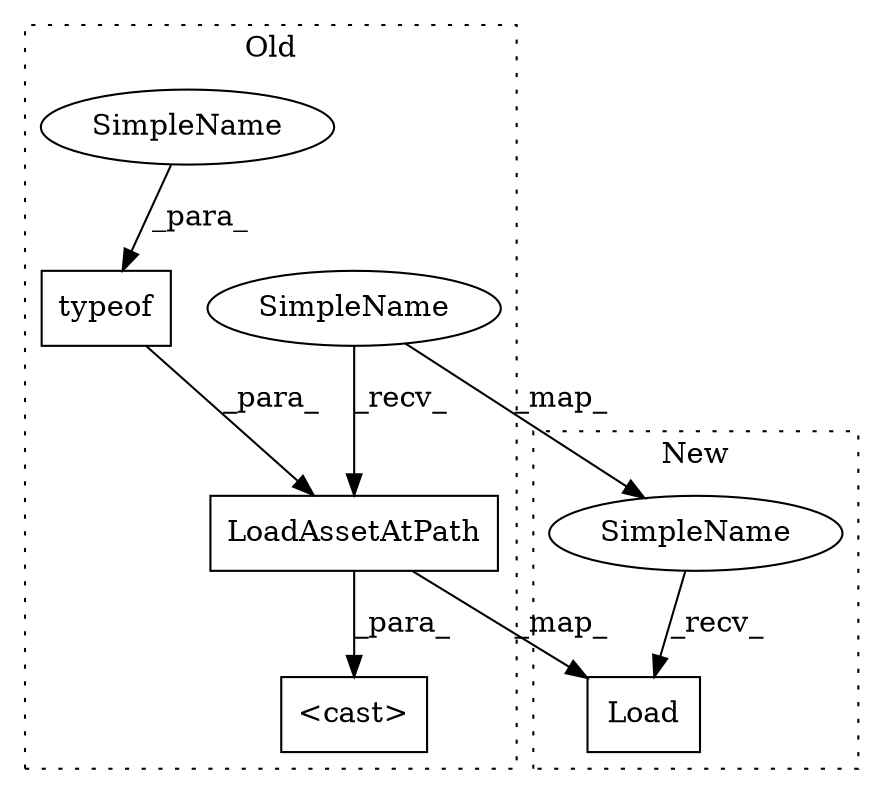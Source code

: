 digraph G {
subgraph cluster0 {
1 [label="LoadAssetAtPath" a="32" s="1029,1079" l="16,1" shape="box"];
3 [label="<cast>" a="11" s="981" l="34" shape="box"];
4 [label="typeof" a="32" s="-1,1078" l="1073,1" shape="box"];
5 [label="SimpleName" a="42" s="1015" l="13" shape="ellipse"];
6 [label="SimpleName" a="42" s="1072" l="6" shape="ellipse"];
label = "Old";
style="dotted";
}
subgraph cluster1 {
2 [label="Load" a="32" s="986,1017" l="13,1" shape="box"];
7 [label="SimpleName" a="42" s="976" l="9" shape="ellipse"];
label = "New";
style="dotted";
}
1 -> 2 [label="_map_"];
1 -> 3 [label="_para_"];
4 -> 1 [label="_para_"];
5 -> 1 [label="_recv_"];
5 -> 7 [label="_map_"];
6 -> 4 [label="_para_"];
7 -> 2 [label="_recv_"];
}